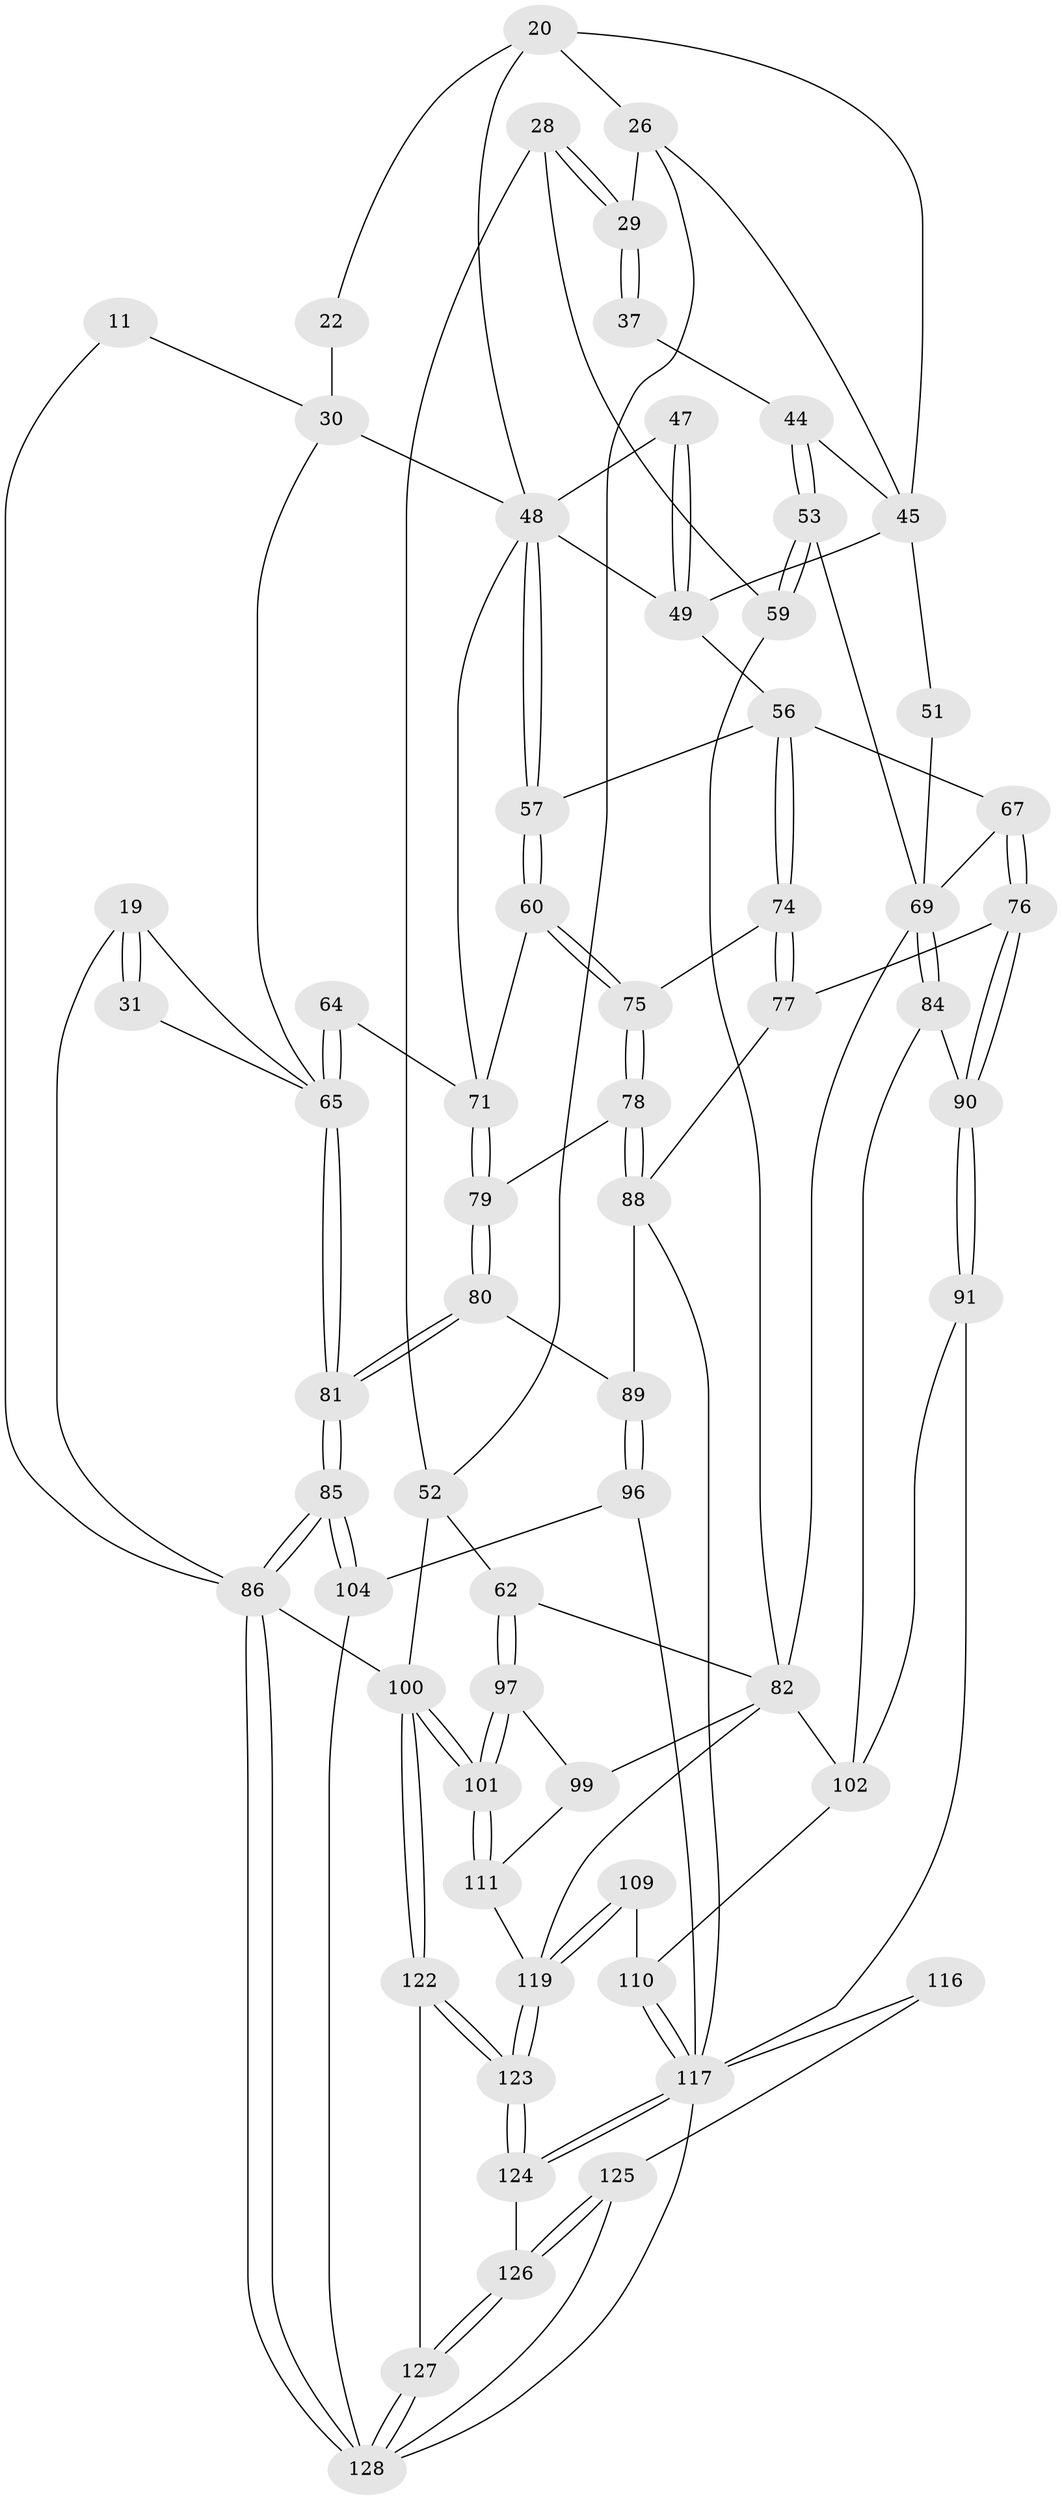 // original degree distribution, {3: 0.015625, 5: 0.53125, 4: 0.234375, 6: 0.21875}
// Generated by graph-tools (version 1.1) at 2025/06/03/04/25 22:06:44]
// undirected, 64 vertices, 148 edges
graph export_dot {
graph [start="1"]
  node [color=gray90,style=filled];
  11 [pos="+0.13514209896632384+0",super="+7"];
  19 [pos="+0.0225388379109925+0.10492653474616023",super="+16"];
  20 [pos="+0.3447678709208325+0.12527651798212283",super="+14+13"];
  22 [pos="+0.25596175064699095+0.06860600579829938",super="+9+21"];
  26 [pos="+0.5965162337937678+0.10178989248316042",super="+12"];
  28 [pos="+0.772154459315179+0.20311706794443804"];
  29 [pos="+0.7619375310806078+0.1978619983367634",super="+24+25"];
  30 [pos="+0.21751398300702204+0.18790756232469918",super="+23+17"];
  31 [pos="+0+0"];
  37 [pos="+0.7536461605163123+0.1986814239847249"];
  44 [pos="+0.7106981658204599+0.23341883384912904"];
  45 [pos="+0.6098305093320645+0.23999604784193193",super="+43"];
  47 [pos="+0.31777785459827645+0.2583978053078079"];
  48 [pos="+0.2534927225616695+0.267327340640078",super="+38"];
  49 [pos="+0.3883872006892954+0.3165492805463333",super="+41"];
  51 [pos="+0.5275728823940491+0.32398944950271125",super="+50"];
  52 [pos="+1+0.3947799480236327",super="+27"];
  53 [pos="+0.6612468337160142+0.3259887120340163"];
  56 [pos="+0.3337513969989838+0.34612022295795164",super="+55"];
  57 [pos="+0.3109204856892707+0.33022017273982435"];
  59 [pos="+0.72620400471219+0.360076060142476",super="+58"];
  60 [pos="+0.17206737670948433+0.35988249390955923"];
  62 [pos="+1+0.4260733535146582"];
  64 [pos="+0+0.33771860535972403",super="+35"];
  65 [pos="+0+0.3904419552237439",super="+46+36"];
  67 [pos="+0.4349535914349392+0.47445230944615435"];
  69 [pos="+0.5480356460165094+0.4662892271976824",super="+66+68+54"];
  71 [pos="+0.110598982769664+0.38070338212129523",super="+61"];
  74 [pos="+0.2494977550038773+0.4490278502037208"];
  75 [pos="+0.2218809877603095+0.4392154687758065"];
  76 [pos="+0.4109595327365687+0.49634110404497894"];
  77 [pos="+0.2942947101640922+0.506597676808582"];
  78 [pos="+0.15739285292639368+0.48775611181012396"];
  79 [pos="+0.05311447128919855+0.4868911806800543"];
  80 [pos="+0+0.5457271519978475"];
  81 [pos="+0+0.5403045282118241"];
  82 [pos="+0.7088163292942893+0.6038642623603949",super="+73+70+72+63"];
  84 [pos="+0.5932518772711147+0.517377200461792"];
  85 [pos="+0+0.7636970000681799"];
  86 [pos="+0+1",super="+6"];
  88 [pos="+0.16756197559482922+0.5826979192688521",super="+87"];
  89 [pos="+0.06622467557147163+0.6094541466987554"];
  90 [pos="+0.4244860087953257+0.643069264675839"];
  91 [pos="+0.42044114656148374+0.6689467136624934"];
  96 [pos="+0.11882287664704422+0.7064912288701748"];
  97 [pos="+1+0.6719660181695126"];
  99 [pos="+0.8123208134499862+0.6301959305745508",super="+98"];
  100 [pos="+1+1",super="+5"];
  101 [pos="+1+1"];
  102 [pos="+0.5744992113197497+0.6758770320551385",super="+83"];
  104 [pos="+0.027554543377776356+0.7953954718760393",super="+103"];
  109 [pos="+0.6293777162117842+0.8320456284221526"];
  110 [pos="+0.5281835547058905+0.8570082236912846",super="+105"];
  111 [pos="+0.9053984093844658+0.8537325523344553",super="+106"];
  116 [pos="+0.29328711030298904+0.8656038598873266",super="+115"];
  117 [pos="+0.5158209336865955+0.8771350658433921",super="+114+112"];
  119 [pos="+0.7157425656063778+1",super="+107+108"];
  122 [pos="+0.6921580527089701+1"];
  123 [pos="+0.6909129142646904+1"];
  124 [pos="+0.5173818175736511+0.8861743455050376"];
  125 [pos="+0.36161122707429644+0.9912610090812204",super="+120"];
  126 [pos="+0.3768598171641643+1"];
  127 [pos="+0.38604697854489983+1"];
  128 [pos="+0.008015066110319682+1",super="+121+118+113"];
  11 -- 86;
  11 -- 30;
  19 -- 31 [weight=2];
  19 -- 31;
  19 -- 86;
  19 -- 65;
  20 -- 22 [weight=2];
  20 -- 26 [weight=2];
  20 -- 48;
  20 -- 45;
  22 -- 30 [weight=3];
  26 -- 29 [weight=2];
  26 -- 52;
  26 -- 45;
  28 -- 29;
  28 -- 29;
  28 -- 52;
  28 -- 59;
  29 -- 37 [weight=2];
  29 -- 37;
  30 -- 65;
  30 -- 48;
  31 -- 65;
  37 -- 44;
  44 -- 45;
  44 -- 53;
  44 -- 53;
  45 -- 51 [weight=2];
  45 -- 49;
  47 -- 48;
  47 -- 49 [weight=2];
  47 -- 49;
  48 -- 57;
  48 -- 57;
  48 -- 49;
  48 -- 71;
  49 -- 56;
  51 -- 69 [weight=2];
  52 -- 62;
  52 -- 100 [weight=2];
  53 -- 59;
  53 -- 59;
  53 -- 69;
  56 -- 57;
  56 -- 74;
  56 -- 74;
  56 -- 67;
  57 -- 60;
  57 -- 60;
  59 -- 82 [weight=2];
  60 -- 75;
  60 -- 75;
  60 -- 71;
  62 -- 97;
  62 -- 97;
  62 -- 82;
  64 -- 65 [weight=2];
  64 -- 65;
  64 -- 71 [weight=2];
  65 -- 81;
  65 -- 81;
  67 -- 76;
  67 -- 76;
  67 -- 69;
  69 -- 84;
  69 -- 84;
  69 -- 82;
  71 -- 79;
  71 -- 79;
  74 -- 75;
  74 -- 77;
  74 -- 77;
  75 -- 78;
  75 -- 78;
  76 -- 77;
  76 -- 90;
  76 -- 90;
  77 -- 88;
  78 -- 79;
  78 -- 88;
  78 -- 88;
  79 -- 80;
  79 -- 80;
  80 -- 81;
  80 -- 81;
  80 -- 89;
  81 -- 85;
  81 -- 85;
  82 -- 99;
  82 -- 119;
  82 -- 102;
  84 -- 90;
  84 -- 102;
  85 -- 86;
  85 -- 86;
  85 -- 104;
  85 -- 104;
  86 -- 128;
  86 -- 128;
  86 -- 100 [weight=2];
  88 -- 89;
  88 -- 117;
  89 -- 96;
  89 -- 96;
  90 -- 91;
  90 -- 91;
  91 -- 102;
  91 -- 117;
  96 -- 104;
  96 -- 117;
  97 -- 101;
  97 -- 101;
  97 -- 99;
  99 -- 111 [weight=2];
  100 -- 101;
  100 -- 101;
  100 -- 122;
  100 -- 122;
  101 -- 111;
  101 -- 111;
  102 -- 110;
  104 -- 128 [weight=2];
  109 -- 110;
  109 -- 119 [weight=2];
  109 -- 119;
  110 -- 117 [weight=2];
  110 -- 117;
  111 -- 119;
  116 -- 117 [weight=2];
  116 -- 125 [weight=2];
  117 -- 124;
  117 -- 124;
  117 -- 128;
  119 -- 123;
  119 -- 123;
  122 -- 123;
  122 -- 123;
  122 -- 127;
  123 -- 124;
  123 -- 124;
  124 -- 126;
  125 -- 126;
  125 -- 126;
  125 -- 128;
  126 -- 127;
  126 -- 127;
  127 -- 128;
  127 -- 128;
}
